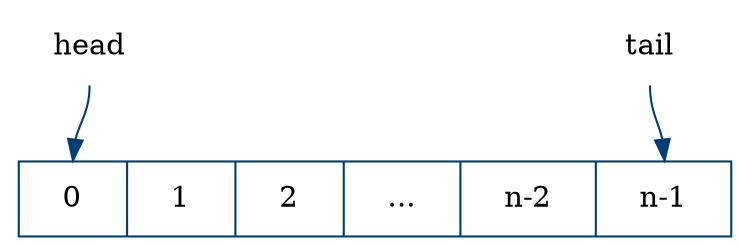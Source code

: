 digraph {

    node [shape=record, fontcolor=black, fontsize=14, width=4.75, fixedsize=true];
    pointers [label="<f0> head |   | |    |  | <f5> tail", color=white];
    values [label="<f0> 0 | 1 | 2 | ... | n-2 | <f5> n-1", color="#003d73", fillcolor=white, style=filled];

    edge [color="#003d73"];
    pointers:f0 -> values:f0;
    pointers:f5 -> values:f5;
}
